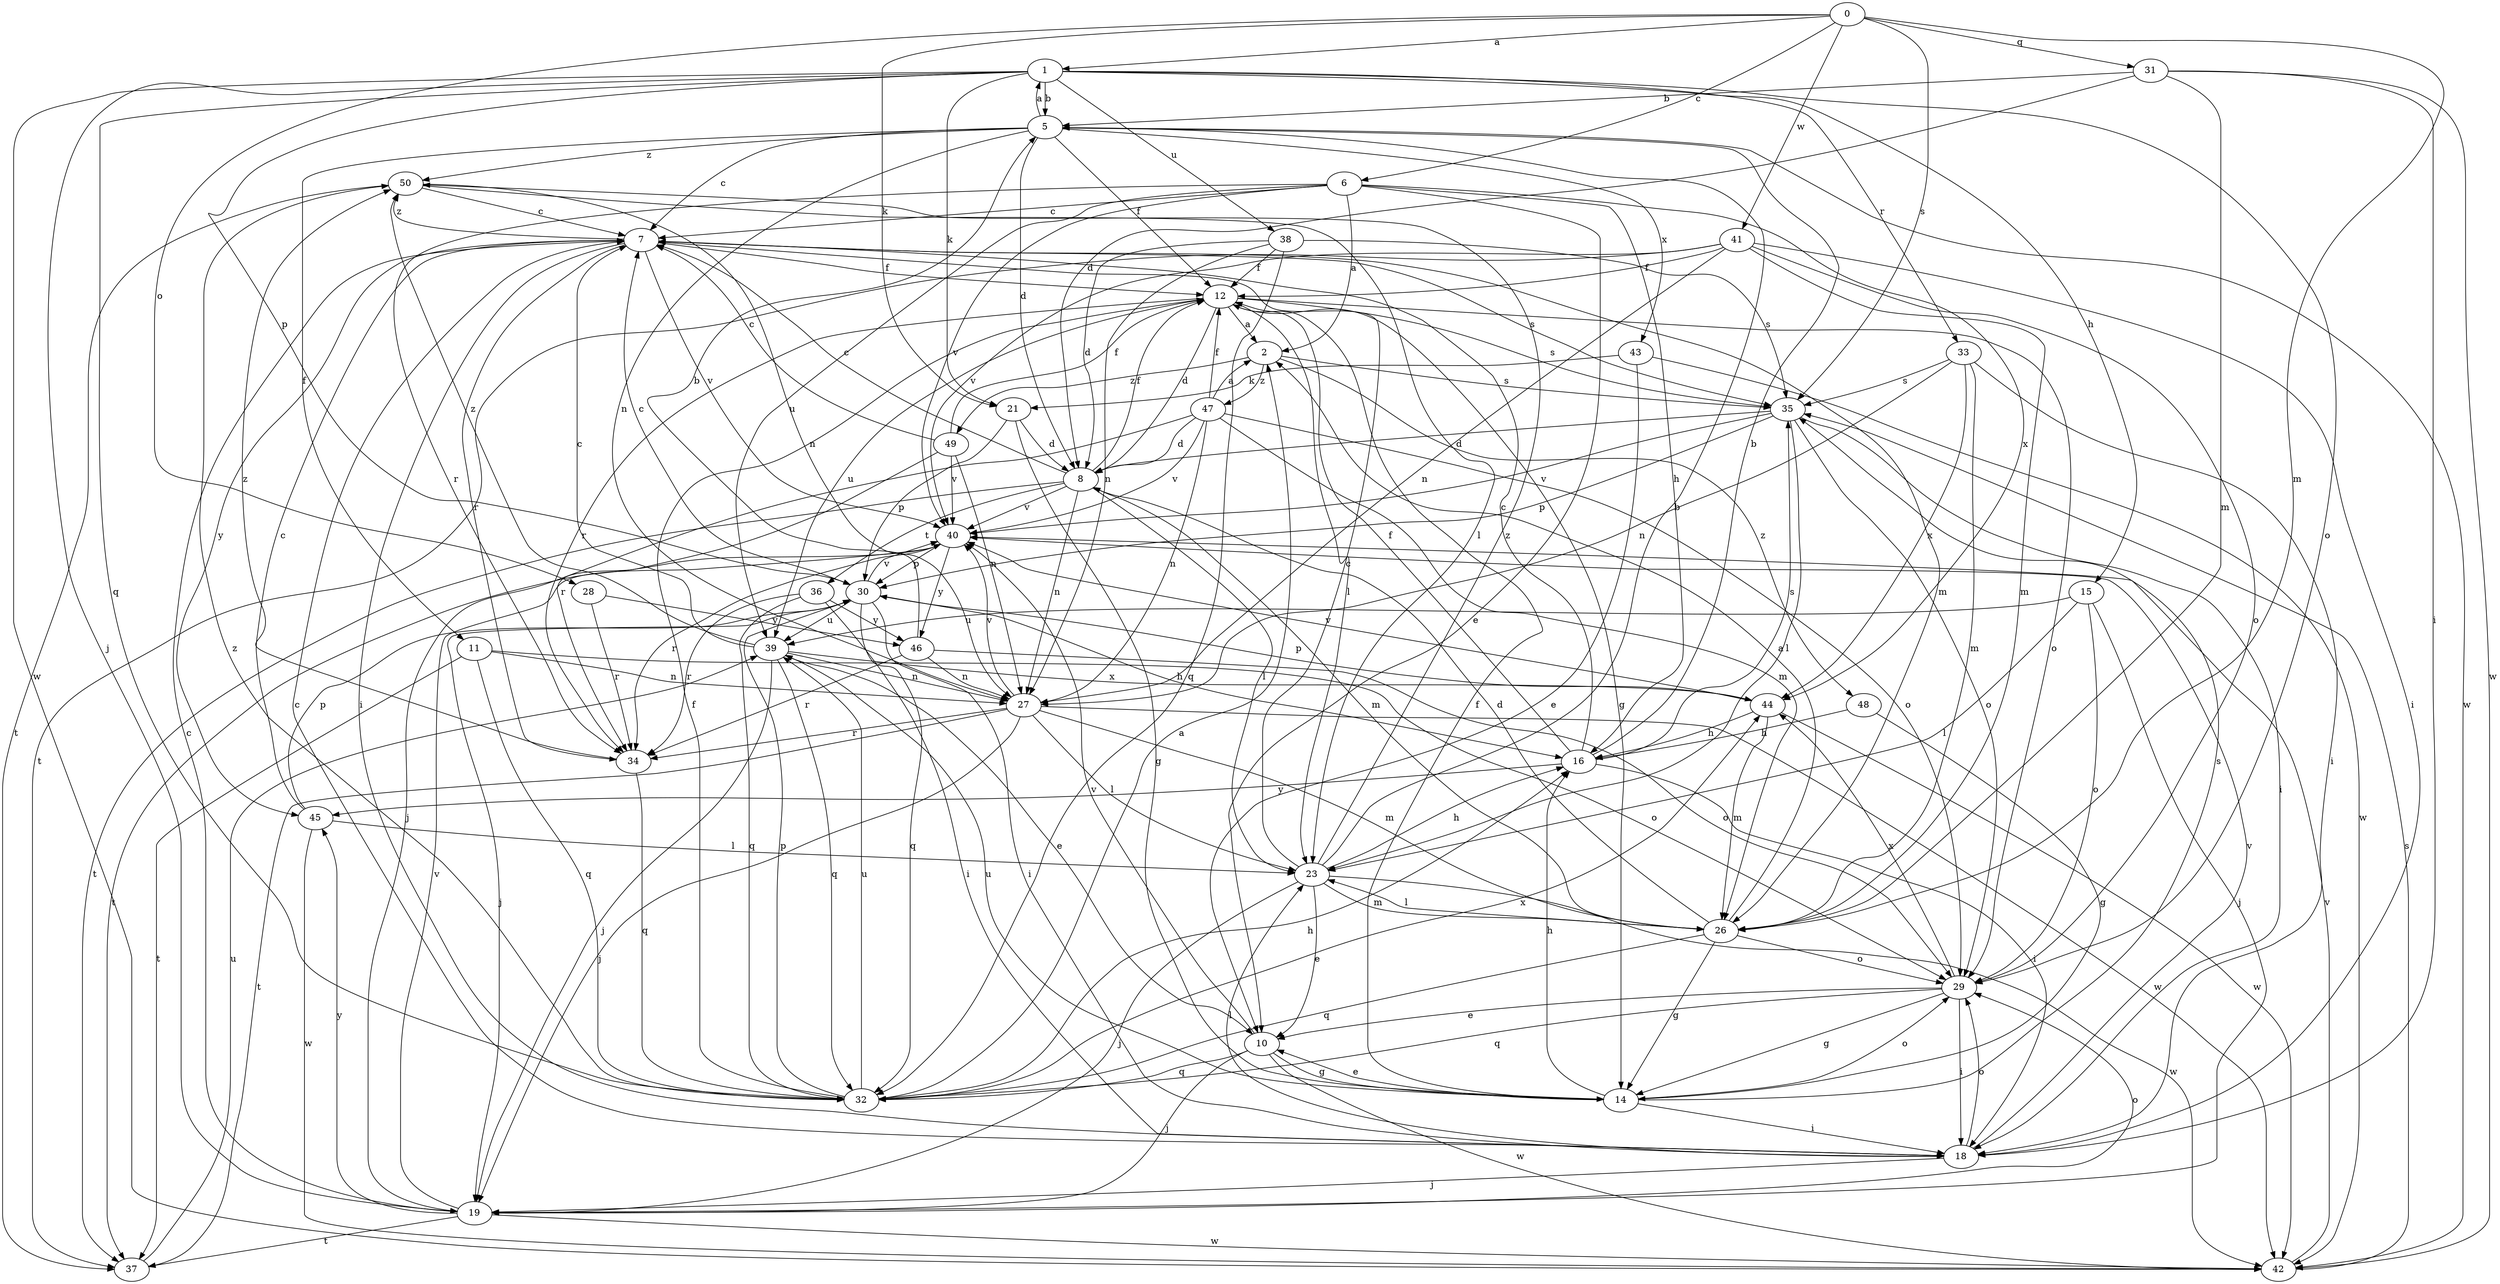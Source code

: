 strict digraph  {
0;
1;
2;
5;
6;
7;
8;
10;
11;
12;
14;
15;
16;
18;
19;
21;
23;
26;
27;
28;
29;
30;
31;
32;
33;
34;
35;
36;
37;
38;
39;
40;
41;
42;
43;
44;
45;
46;
47;
48;
49;
50;
0 -> 1  [label=a];
0 -> 6  [label=c];
0 -> 21  [label=k];
0 -> 26  [label=m];
0 -> 28  [label=o];
0 -> 31  [label=q];
0 -> 35  [label=s];
0 -> 41  [label=w];
1 -> 5  [label=b];
1 -> 15  [label=h];
1 -> 19  [label=j];
1 -> 21  [label=k];
1 -> 29  [label=o];
1 -> 30  [label=p];
1 -> 32  [label=q];
1 -> 33  [label=r];
1 -> 38  [label=u];
1 -> 42  [label=w];
2 -> 35  [label=s];
2 -> 47  [label=z];
2 -> 48  [label=z];
2 -> 49  [label=z];
5 -> 1  [label=a];
5 -> 7  [label=c];
5 -> 8  [label=d];
5 -> 11  [label=f];
5 -> 12  [label=f];
5 -> 27  [label=n];
5 -> 42  [label=w];
5 -> 43  [label=x];
5 -> 50  [label=z];
6 -> 2  [label=a];
6 -> 7  [label=c];
6 -> 10  [label=e];
6 -> 16  [label=h];
6 -> 34  [label=r];
6 -> 39  [label=u];
6 -> 40  [label=v];
6 -> 44  [label=x];
7 -> 12  [label=f];
7 -> 18  [label=i];
7 -> 26  [label=m];
7 -> 34  [label=r];
7 -> 35  [label=s];
7 -> 40  [label=v];
7 -> 45  [label=y];
7 -> 50  [label=z];
8 -> 7  [label=c];
8 -> 12  [label=f];
8 -> 23  [label=l];
8 -> 26  [label=m];
8 -> 27  [label=n];
8 -> 36  [label=t];
8 -> 37  [label=t];
8 -> 40  [label=v];
10 -> 14  [label=g];
10 -> 19  [label=j];
10 -> 32  [label=q];
10 -> 40  [label=v];
10 -> 42  [label=w];
11 -> 27  [label=n];
11 -> 29  [label=o];
11 -> 32  [label=q];
11 -> 37  [label=t];
12 -> 2  [label=a];
12 -> 8  [label=d];
12 -> 14  [label=g];
12 -> 23  [label=l];
12 -> 29  [label=o];
12 -> 34  [label=r];
12 -> 35  [label=s];
12 -> 39  [label=u];
14 -> 10  [label=e];
14 -> 12  [label=f];
14 -> 16  [label=h];
14 -> 18  [label=i];
14 -> 29  [label=o];
14 -> 35  [label=s];
14 -> 39  [label=u];
15 -> 19  [label=j];
15 -> 23  [label=l];
15 -> 29  [label=o];
15 -> 39  [label=u];
16 -> 5  [label=b];
16 -> 7  [label=c];
16 -> 12  [label=f];
16 -> 18  [label=i];
16 -> 35  [label=s];
16 -> 45  [label=y];
18 -> 7  [label=c];
18 -> 19  [label=j];
18 -> 23  [label=l];
18 -> 29  [label=o];
18 -> 40  [label=v];
19 -> 7  [label=c];
19 -> 29  [label=o];
19 -> 37  [label=t];
19 -> 40  [label=v];
19 -> 42  [label=w];
19 -> 45  [label=y];
21 -> 8  [label=d];
21 -> 14  [label=g];
21 -> 30  [label=p];
23 -> 5  [label=b];
23 -> 7  [label=c];
23 -> 10  [label=e];
23 -> 16  [label=h];
23 -> 19  [label=j];
23 -> 26  [label=m];
23 -> 42  [label=w];
23 -> 50  [label=z];
26 -> 2  [label=a];
26 -> 8  [label=d];
26 -> 14  [label=g];
26 -> 23  [label=l];
26 -> 29  [label=o];
26 -> 32  [label=q];
27 -> 19  [label=j];
27 -> 23  [label=l];
27 -> 26  [label=m];
27 -> 34  [label=r];
27 -> 37  [label=t];
27 -> 40  [label=v];
27 -> 42  [label=w];
28 -> 34  [label=r];
28 -> 46  [label=y];
29 -> 10  [label=e];
29 -> 14  [label=g];
29 -> 18  [label=i];
29 -> 32  [label=q];
29 -> 44  [label=x];
30 -> 7  [label=c];
30 -> 16  [label=h];
30 -> 18  [label=i];
30 -> 19  [label=j];
30 -> 32  [label=q];
30 -> 39  [label=u];
30 -> 40  [label=v];
31 -> 5  [label=b];
31 -> 8  [label=d];
31 -> 18  [label=i];
31 -> 26  [label=m];
31 -> 42  [label=w];
32 -> 2  [label=a];
32 -> 12  [label=f];
32 -> 16  [label=h];
32 -> 30  [label=p];
32 -> 39  [label=u];
32 -> 44  [label=x];
32 -> 50  [label=z];
33 -> 18  [label=i];
33 -> 26  [label=m];
33 -> 27  [label=n];
33 -> 35  [label=s];
33 -> 44  [label=x];
34 -> 32  [label=q];
34 -> 50  [label=z];
35 -> 8  [label=d];
35 -> 18  [label=i];
35 -> 23  [label=l];
35 -> 29  [label=o];
35 -> 30  [label=p];
35 -> 40  [label=v];
36 -> 18  [label=i];
36 -> 32  [label=q];
36 -> 34  [label=r];
36 -> 46  [label=y];
37 -> 39  [label=u];
38 -> 8  [label=d];
38 -> 12  [label=f];
38 -> 27  [label=n];
38 -> 32  [label=q];
38 -> 35  [label=s];
39 -> 7  [label=c];
39 -> 10  [label=e];
39 -> 19  [label=j];
39 -> 27  [label=n];
39 -> 32  [label=q];
39 -> 44  [label=x];
39 -> 50  [label=z];
40 -> 30  [label=p];
40 -> 34  [label=r];
40 -> 37  [label=t];
40 -> 46  [label=y];
41 -> 12  [label=f];
41 -> 18  [label=i];
41 -> 26  [label=m];
41 -> 27  [label=n];
41 -> 29  [label=o];
41 -> 37  [label=t];
41 -> 40  [label=v];
42 -> 35  [label=s];
42 -> 40  [label=v];
43 -> 10  [label=e];
43 -> 21  [label=k];
43 -> 42  [label=w];
44 -> 16  [label=h];
44 -> 26  [label=m];
44 -> 30  [label=p];
44 -> 40  [label=v];
44 -> 42  [label=w];
45 -> 7  [label=c];
45 -> 23  [label=l];
45 -> 30  [label=p];
45 -> 42  [label=w];
46 -> 5  [label=b];
46 -> 27  [label=n];
46 -> 29  [label=o];
46 -> 34  [label=r];
47 -> 2  [label=a];
47 -> 8  [label=d];
47 -> 12  [label=f];
47 -> 19  [label=j];
47 -> 26  [label=m];
47 -> 27  [label=n];
47 -> 29  [label=o];
47 -> 40  [label=v];
48 -> 14  [label=g];
48 -> 16  [label=h];
49 -> 7  [label=c];
49 -> 12  [label=f];
49 -> 27  [label=n];
49 -> 34  [label=r];
49 -> 40  [label=v];
50 -> 7  [label=c];
50 -> 23  [label=l];
50 -> 27  [label=n];
50 -> 37  [label=t];
}
